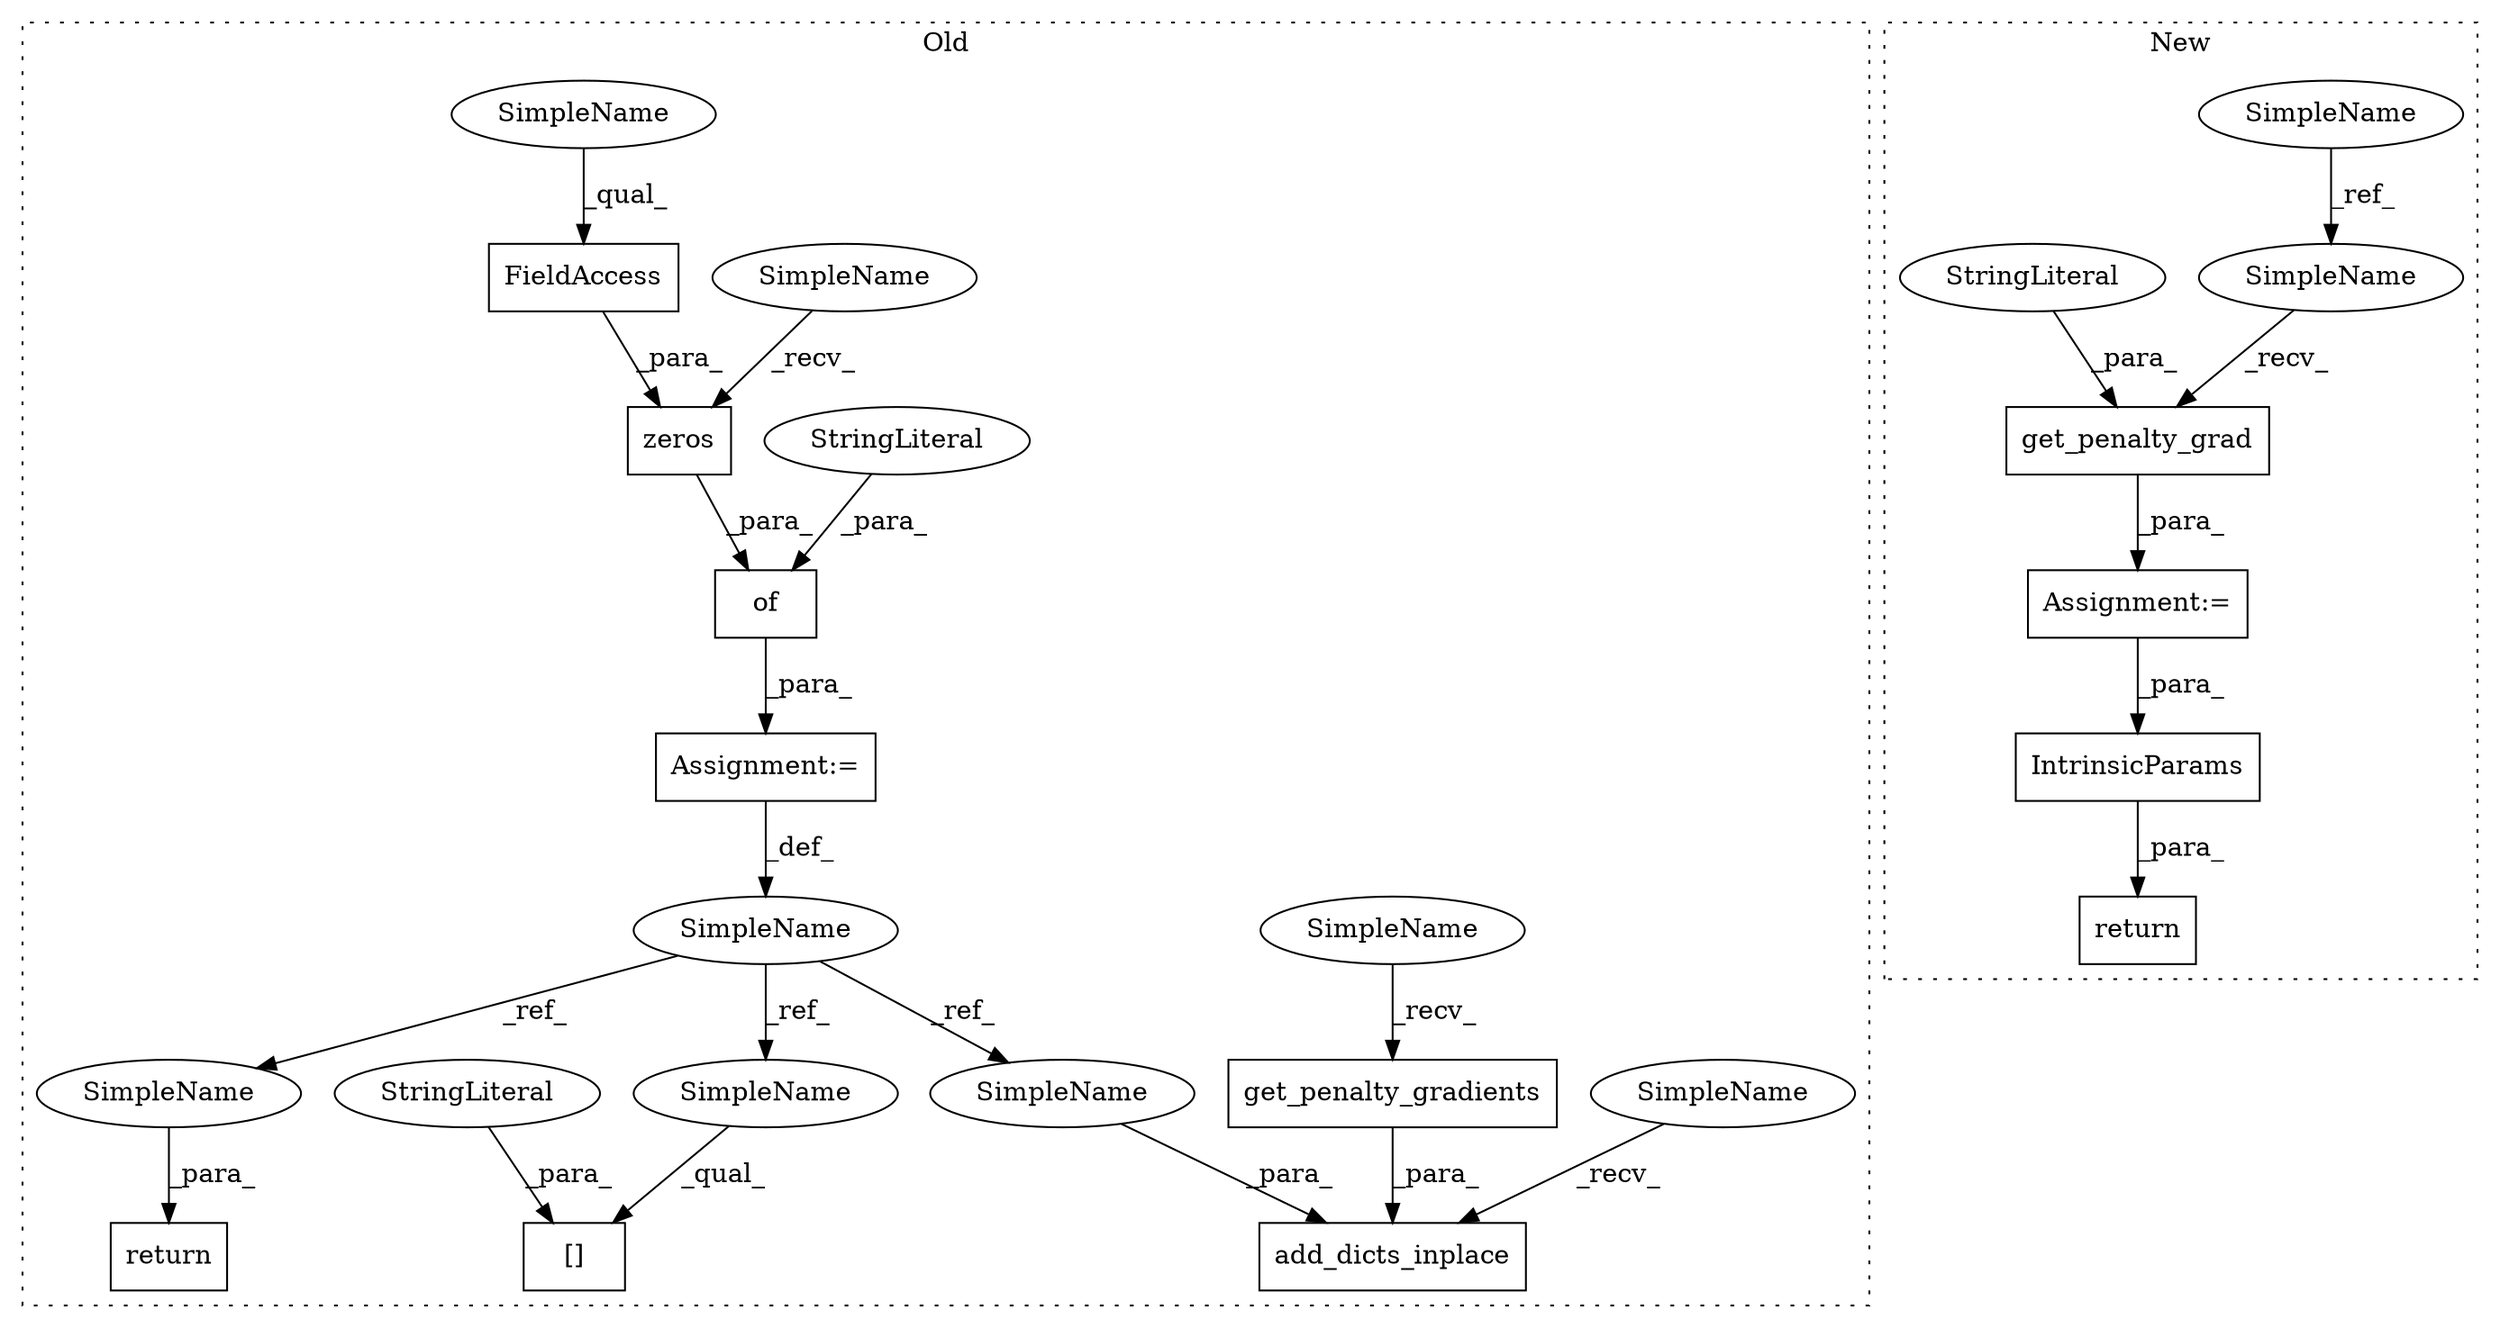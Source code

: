 digraph G {
subgraph cluster0 {
1 [label="get_penalty_gradients" a="32" s="11842" l="23" shape="box"];
3 [label="add_dicts_inplace" a="32" s="11812,11865" l="18,1" shape="box"];
4 [label="Assignment:=" a="7" s="11717" l="1" shape="box"];
5 [label="zeros" a="32" s="11740,11754" l="6,1" shape="box"];
6 [label="[]" a="2" s="11762,11774" l="7,1" shape="box"];
7 [label="FieldAccess" a="22" s="11746" l="8" shape="box"];
8 [label="of" a="32" s="11722,11755" l="3,1" shape="box"];
9 [label="SimpleName" a="42" s="11711" l="6" shape="ellipse"];
14 [label="StringLiteral" a="45" s="11769" l="5" shape="ellipse"];
15 [label="StringLiteral" a="45" s="11725" l="5" shape="ellipse"];
16 [label="return" a="41" s="11872" l="7" shape="box"];
18 [label="SimpleName" a="42" s="11830" l="6" shape="ellipse"];
19 [label="SimpleName" a="42" s="11879" l="6" shape="ellipse"];
20 [label="SimpleName" a="42" s="11762" l="6" shape="ellipse"];
21 [label="SimpleName" a="42" s="11803" l="8" shape="ellipse"];
22 [label="SimpleName" a="42" s="11731" l="8" shape="ellipse"];
24 [label="SimpleName" a="42" s="11837" l="4" shape="ellipse"];
25 [label="SimpleName" a="42" s="11746" l="4" shape="ellipse"];
label = "Old";
style="dotted";
}
subgraph cluster1 {
2 [label="IntrinsicParams" a="32" s="11818,11837" l="16,1" shape="box"];
10 [label="get_penalty_grad" a="32" s="11767,11793" l="17,1" shape="box"];
11 [label="SimpleName" a="42" s="11631" l="4" shape="ellipse"];
12 [label="Assignment:=" a="7" s="11761" l="1" shape="box"];
13 [label="StringLiteral" a="45" s="11788" l="5" shape="ellipse"];
17 [label="return" a="41" s="11800" l="7" shape="box"];
23 [label="SimpleName" a="42" s="11762" l="4" shape="ellipse"];
label = "New";
style="dotted";
}
1 -> 3 [label="_para_"];
2 -> 17 [label="_para_"];
4 -> 9 [label="_def_"];
5 -> 8 [label="_para_"];
7 -> 5 [label="_para_"];
8 -> 4 [label="_para_"];
9 -> 19 [label="_ref_"];
9 -> 20 [label="_ref_"];
9 -> 18 [label="_ref_"];
10 -> 12 [label="_para_"];
11 -> 23 [label="_ref_"];
12 -> 2 [label="_para_"];
13 -> 10 [label="_para_"];
14 -> 6 [label="_para_"];
15 -> 8 [label="_para_"];
18 -> 3 [label="_para_"];
19 -> 16 [label="_para_"];
20 -> 6 [label="_qual_"];
21 -> 3 [label="_recv_"];
22 -> 5 [label="_recv_"];
23 -> 10 [label="_recv_"];
24 -> 1 [label="_recv_"];
25 -> 7 [label="_qual_"];
}